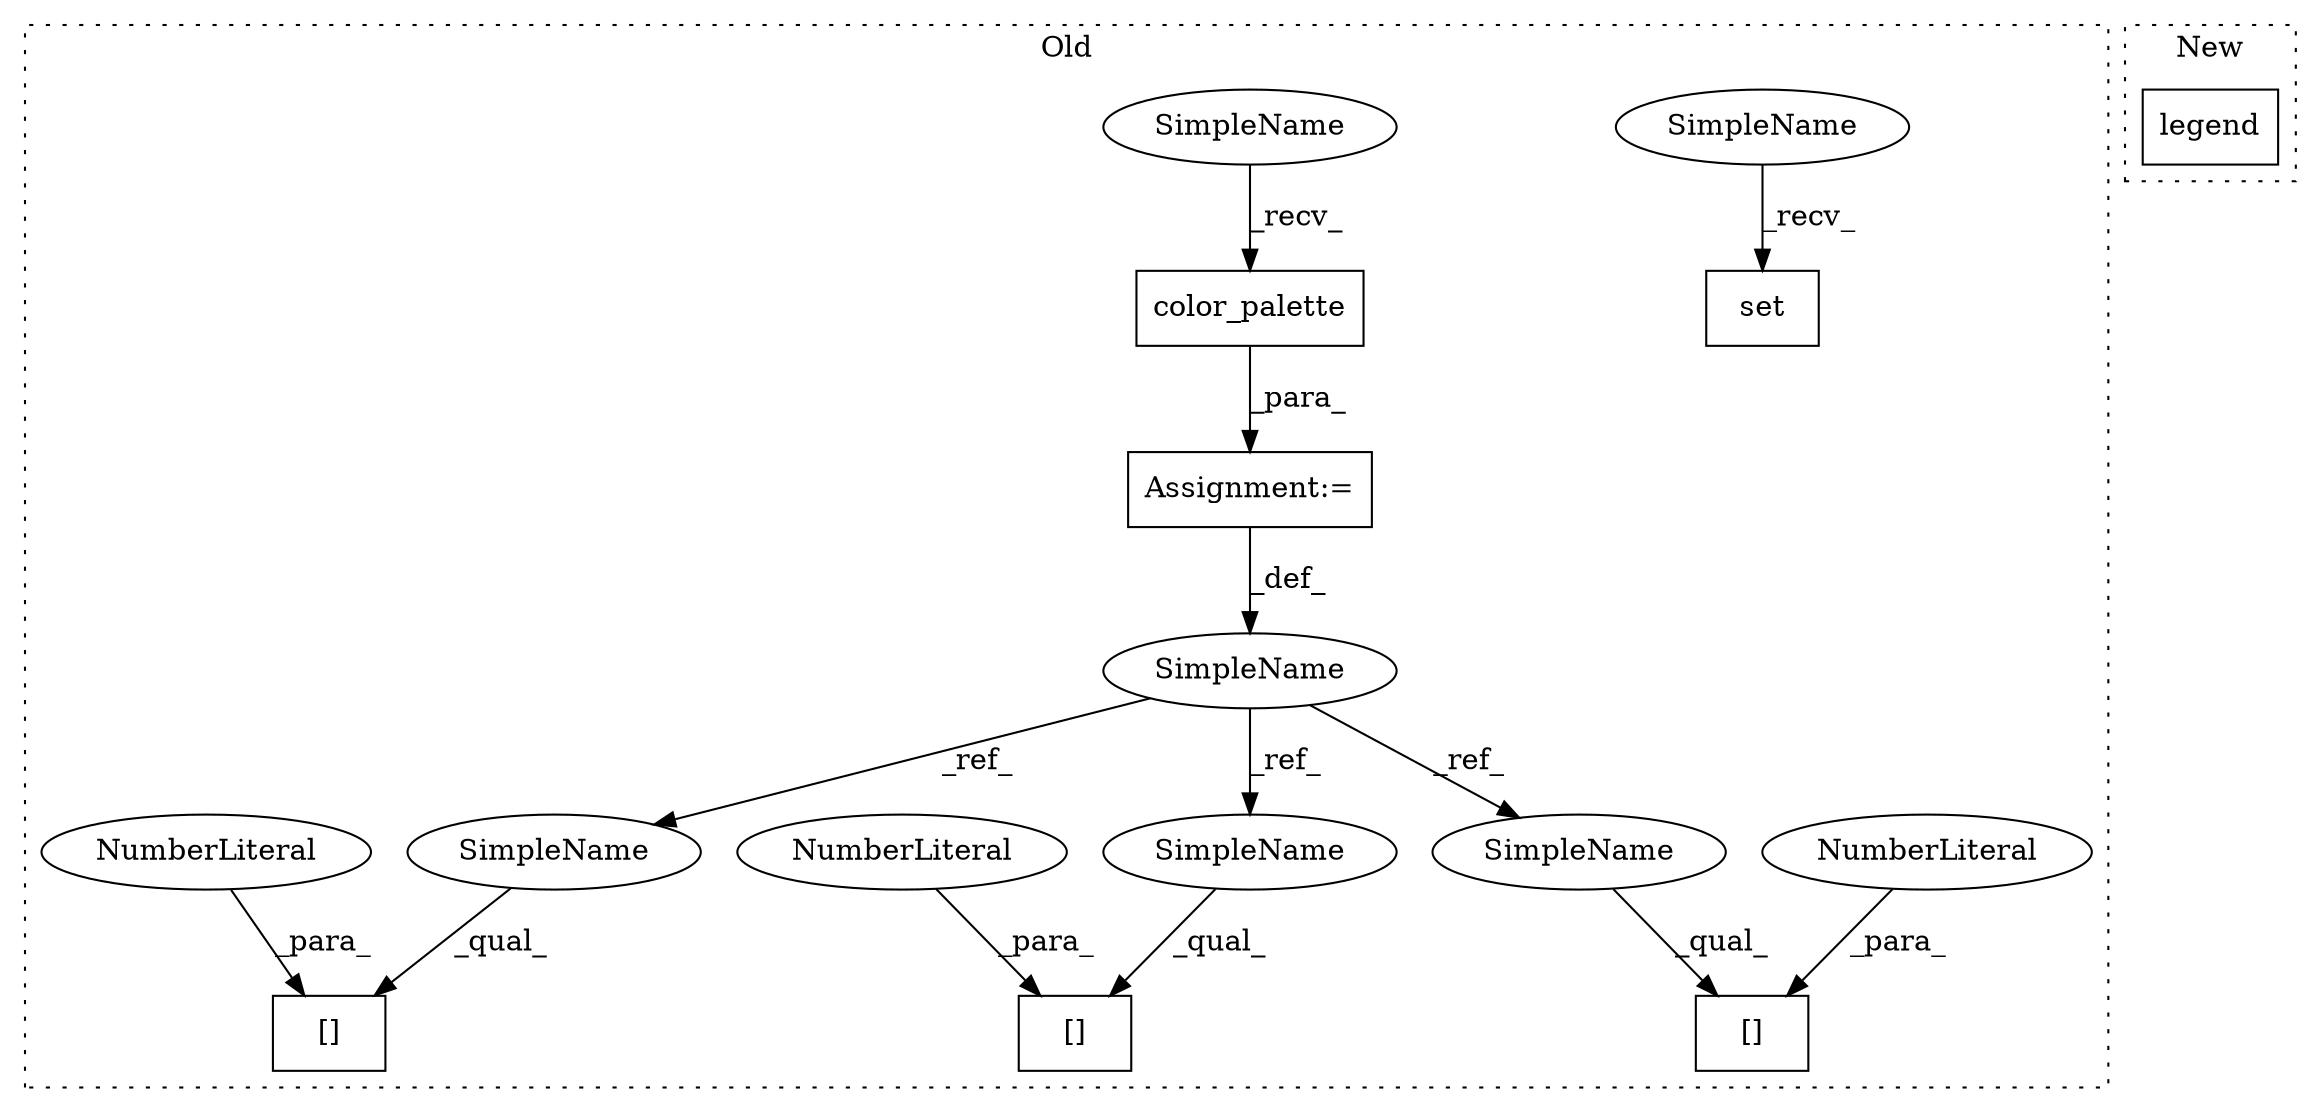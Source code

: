 digraph G {
subgraph cluster0 {
1 [label="[]" a="2" s="1506,1515" l="8,1" shape="box"];
3 [label="NumberLiteral" a="34" s="1514" l="1" shape="ellipse"];
4 [label="Assignment:=" a="7" s="521" l="1" shape="box"];
5 [label="[]" a="2" s="1013,1022" l="8,1" shape="box"];
6 [label="NumberLiteral" a="34" s="1021" l="1" shape="ellipse"];
7 [label="[]" a="2" s="1344,1353" l="8,1" shape="box"];
8 [label="NumberLiteral" a="34" s="1352" l="1" shape="ellipse"];
9 [label="SimpleName" a="42" s="514" l="7" shape="ellipse"];
10 [label="color_palette" a="32" s="530" l="15" shape="box"];
11 [label="set" a="32" s="475" l="5" shape="box"];
12 [label="SimpleName" a="42" s="1013" l="7" shape="ellipse"];
13 [label="SimpleName" a="42" s="1506" l="7" shape="ellipse"];
14 [label="SimpleName" a="42" s="1344" l="7" shape="ellipse"];
15 [label="SimpleName" a="42" s="467" l="7" shape="ellipse"];
16 [label="SimpleName" a="42" s="522" l="7" shape="ellipse"];
label = "Old";
style="dotted";
}
subgraph cluster1 {
2 [label="legend" a="32" s="1824,1915" l="12,1" shape="box"];
label = "New";
style="dotted";
}
3 -> 1 [label="_para_"];
4 -> 9 [label="_def_"];
6 -> 5 [label="_para_"];
8 -> 7 [label="_para_"];
9 -> 14 [label="_ref_"];
9 -> 13 [label="_ref_"];
9 -> 12 [label="_ref_"];
10 -> 4 [label="_para_"];
12 -> 5 [label="_qual_"];
13 -> 1 [label="_qual_"];
14 -> 7 [label="_qual_"];
15 -> 11 [label="_recv_"];
16 -> 10 [label="_recv_"];
}